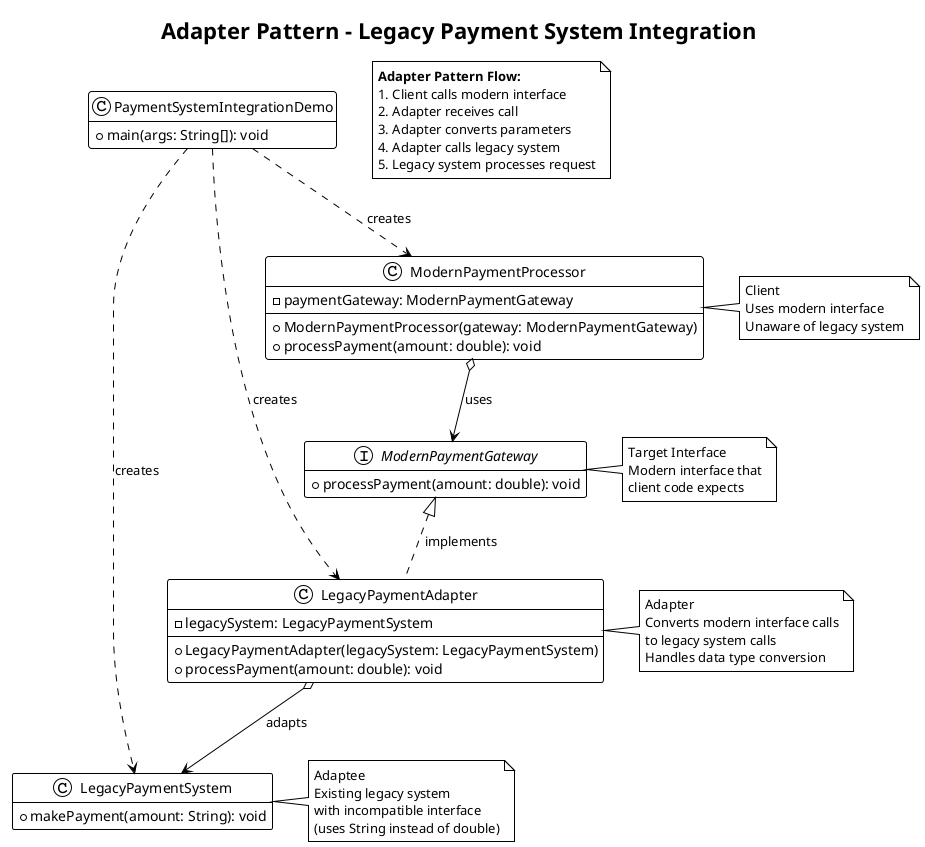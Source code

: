     @startuml Adapter Pattern - Legacy Payment System
    !theme plain
    hide empty members
    title Adapter Pattern - Legacy Payment System Integration

    interface ModernPaymentGateway {
        +processPayment(amount: double): void
    }

    class LegacyPaymentSystem {
        +makePayment(amount: String): void
    }

    class LegacyPaymentAdapter {
        -legacySystem: LegacyPaymentSystem
        +LegacyPaymentAdapter(legacySystem: LegacyPaymentSystem)
        +processPayment(amount: double): void
    }

    class ModernPaymentProcessor {
        -paymentGateway: ModernPaymentGateway
        +ModernPaymentProcessor(gateway: ModernPaymentGateway)
        +processPayment(amount: double): void
    }

    class PaymentSystemIntegrationDemo {
        +main(args: String[]): void
    }

    ModernPaymentGateway <|.. LegacyPaymentAdapter : implements
    LegacyPaymentAdapter o--> LegacyPaymentSystem : adapts
    ModernPaymentProcessor o--> ModernPaymentGateway : uses
    PaymentSystemIntegrationDemo ..> LegacyPaymentSystem : creates
    PaymentSystemIntegrationDemo ..> LegacyPaymentAdapter : creates
    PaymentSystemIntegrationDemo ..> ModernPaymentProcessor : creates

    note right of ModernPaymentGateway
    Target Interface
    Modern interface that
    client code expects
    end note

    note right of LegacyPaymentSystem
    Adaptee
    Existing legacy system
    with incompatible interface
    (uses String instead of double)
    end note

    note right of LegacyPaymentAdapter
    Adapter
    Converts modern interface calls
    to legacy system calls
    Handles data type conversion
    end note

    note right of ModernPaymentProcessor
    Client
    Uses modern interface
    Unaware of legacy system
    end note

    note as AdapterFlow
    **Adapter Pattern Flow:**
    1. Client calls modern interface
    2. Adapter receives call
    3. Adapter converts parameters
    4. Adapter calls legacy system
    5. Legacy system processes request
    end note

    @enduml
